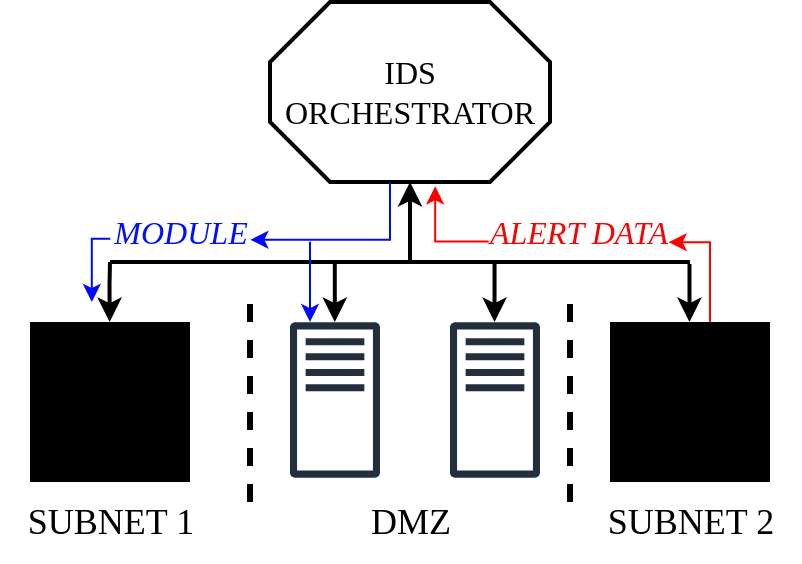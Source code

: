 <mxfile version="26.1.3">
  <diagram name="Page-1" id="822b0af5-4adb-64df-f703-e8dfc1f81529">
    <mxGraphModel dx="538" dy="350" grid="1" gridSize="10" guides="1" tooltips="1" connect="1" arrows="1" fold="1" page="1" pageScale="1" pageWidth="1100" pageHeight="850" background="none" math="0" shadow="0">
      <root>
        <mxCell id="0" />
        <mxCell id="1" parent="0" />
        <mxCell id="7KQYELL113vpT-HHjXbx-2" value="&lt;font style=&quot;font-size: 16px;&quot;&gt;IDS ORCHESTRATOR&lt;/font&gt;" style="whiteSpace=wrap;shape=mxgraph.basic.octagon2;align=center;verticalAlign=middle;dx=15;fontSize=12;textShadow=0;fontFamily=Times New Roman;spacing=2;strokeWidth=2;html=1;" vertex="1" parent="1">
          <mxGeometry x="570" y="230" width="140" height="90" as="geometry" />
        </mxCell>
        <mxCell id="7KQYELL113vpT-HHjXbx-3" value="" style="endArrow=none;html=1;rounded=0;strokeWidth=2;" edge="1" parent="1">
          <mxGeometry width="50" height="50" relative="1" as="geometry">
            <mxPoint x="490" y="360" as="sourcePoint" />
            <mxPoint x="780" y="360" as="targetPoint" />
          </mxGeometry>
        </mxCell>
        <mxCell id="7KQYELL113vpT-HHjXbx-5" value="" style="endArrow=classic;html=1;rounded=0;entryX=0.5;entryY=1;entryDx=0;entryDy=0;entryPerimeter=0;strokeWidth=2;" edge="1" parent="1" target="7KQYELL113vpT-HHjXbx-2">
          <mxGeometry width="50" height="50" relative="1" as="geometry">
            <mxPoint x="640" y="360" as="sourcePoint" />
            <mxPoint x="660" y="350" as="targetPoint" />
          </mxGeometry>
        </mxCell>
        <mxCell id="7KQYELL113vpT-HHjXbx-6" value="" style="endArrow=none;dashed=1;html=1;rounded=0;strokeWidth=3;" edge="1" parent="1">
          <mxGeometry width="50" height="50" relative="1" as="geometry">
            <mxPoint x="560" y="480" as="sourcePoint" />
            <mxPoint x="560" y="380" as="targetPoint" />
          </mxGeometry>
        </mxCell>
        <mxCell id="7KQYELL113vpT-HHjXbx-7" value="" style="endArrow=none;dashed=1;html=1;rounded=0;strokeWidth=3;" edge="1" parent="1">
          <mxGeometry width="50" height="50" relative="1" as="geometry">
            <mxPoint x="720" y="480" as="sourcePoint" />
            <mxPoint x="720" y="380" as="targetPoint" />
          </mxGeometry>
        </mxCell>
        <mxCell id="7KQYELL113vpT-HHjXbx-13" value="" style="endArrow=classic;html=1;rounded=0;strokeWidth=2;" edge="1" parent="1" target="7KQYELL113vpT-HHjXbx-67">
          <mxGeometry width="50" height="50" relative="1" as="geometry">
            <mxPoint x="490" y="360" as="sourcePoint" />
            <mxPoint x="490.23" y="390.004" as="targetPoint" />
            <Array as="points">
              <mxPoint x="489.76" y="371.22" />
            </Array>
          </mxGeometry>
        </mxCell>
        <mxCell id="7KQYELL113vpT-HHjXbx-16" value="&lt;font style=&quot;font-size: 18px;&quot; face=&quot;Times New Roman&quot;&gt;SUBNET 1&lt;/font&gt;" style="text;html=1;align=center;verticalAlign=middle;resizable=0;points=[];autosize=1;strokeColor=none;fillColor=none;" vertex="1" parent="1">
          <mxGeometry x="435" y="470" width="110" height="40" as="geometry" />
        </mxCell>
        <mxCell id="7KQYELL113vpT-HHjXbx-19" value="" style="endArrow=classic;html=1;rounded=0;entryX=0.421;entryY=-0.019;entryDx=0;entryDy=0;entryPerimeter=0;strokeWidth=2;" edge="1" parent="1">
          <mxGeometry width="50" height="50" relative="1" as="geometry">
            <mxPoint x="779.74" y="361" as="sourcePoint" />
            <mxPoint x="779.74" y="390" as="targetPoint" />
          </mxGeometry>
        </mxCell>
        <mxCell id="7KQYELL113vpT-HHjXbx-21" value="&lt;font style=&quot;font-size: 18px;&quot; face=&quot;Times New Roman&quot;&gt;SUBNET 2&lt;/font&gt;" style="text;html=1;align=center;verticalAlign=middle;resizable=0;points=[];autosize=1;strokeColor=none;fillColor=none;" vertex="1" parent="1">
          <mxGeometry x="725" y="470" width="110" height="40" as="geometry" />
        </mxCell>
        <mxCell id="7KQYELL113vpT-HHjXbx-70" value="" style="edgeStyle=orthogonalEdgeStyle;rounded=0;orthogonalLoop=1;jettySize=auto;html=1;strokeColor=#0008FF;" edge="1" parent="1">
          <mxGeometry relative="1" as="geometry">
            <mxPoint x="590" y="349.84" as="sourcePoint" />
            <mxPoint x="590" y="390.003" as="targetPoint" />
            <Array as="points">
              <mxPoint x="590" y="359.84" />
              <mxPoint x="590" y="359.84" />
            </Array>
          </mxGeometry>
        </mxCell>
        <mxCell id="7KQYELL113vpT-HHjXbx-22" value="" style="sketch=0;outlineConnect=0;fontColor=#232F3E;gradientColor=none;fillColor=#232F3D;strokeColor=none;dashed=0;verticalLabelPosition=bottom;verticalAlign=top;align=center;html=1;fontSize=12;fontStyle=0;aspect=fixed;pointerEvents=1;shape=mxgraph.aws4.traditional_server;" vertex="1" parent="1">
          <mxGeometry x="580" y="390" width="45" height="78" as="geometry" />
        </mxCell>
        <mxCell id="7KQYELL113vpT-HHjXbx-23" value="" style="sketch=0;outlineConnect=0;fontColor=#232F3E;gradientColor=none;fillColor=#232F3D;strokeColor=none;dashed=0;verticalLabelPosition=bottom;verticalAlign=top;align=center;html=1;fontSize=12;fontStyle=0;aspect=fixed;pointerEvents=1;shape=mxgraph.aws4.traditional_server;" vertex="1" parent="1">
          <mxGeometry x="660" y="390" width="45" height="78" as="geometry" />
        </mxCell>
        <mxCell id="7KQYELL113vpT-HHjXbx-24" value="" style="endArrow=classic;html=1;rounded=0;entryX=0.421;entryY=-0.019;entryDx=0;entryDy=0;entryPerimeter=0;strokeWidth=2;" edge="1" parent="1">
          <mxGeometry width="50" height="50" relative="1" as="geometry">
            <mxPoint x="602.4" y="361" as="sourcePoint" />
            <mxPoint x="602.4" y="390" as="targetPoint" />
          </mxGeometry>
        </mxCell>
        <mxCell id="7KQYELL113vpT-HHjXbx-26" value="" style="endArrow=classic;html=1;rounded=0;entryX=0.421;entryY=-0.019;entryDx=0;entryDy=0;entryPerimeter=0;strokeWidth=2;" edge="1" parent="1">
          <mxGeometry width="50" height="50" relative="1" as="geometry">
            <mxPoint x="682.27" y="361" as="sourcePoint" />
            <mxPoint x="682.27" y="390" as="targetPoint" />
          </mxGeometry>
        </mxCell>
        <mxCell id="7KQYELL113vpT-HHjXbx-27" value="&lt;font style=&quot;font-size: 18px;&quot; face=&quot;Times New Roman&quot;&gt;DMZ&lt;/font&gt;" style="text;html=1;align=center;verticalAlign=middle;resizable=0;points=[];autosize=1;strokeColor=none;fillColor=none;" vertex="1" parent="1">
          <mxGeometry x="610" y="470" width="60" height="40" as="geometry" />
        </mxCell>
        <mxCell id="7KQYELL113vpT-HHjXbx-68" value="" style="edgeStyle=orthogonalEdgeStyle;rounded=0;orthogonalLoop=1;jettySize=auto;html=1;entryX=0.993;entryY=0.669;entryDx=0;entryDy=0;entryPerimeter=0;strokeColor=#FF0000;" edge="1" parent="1" source="7KQYELL113vpT-HHjXbx-65" target="7KQYELL113vpT-HHjXbx-36">
          <mxGeometry relative="1" as="geometry">
            <Array as="points">
              <mxPoint x="790" y="350" />
            </Array>
          </mxGeometry>
        </mxCell>
        <mxCell id="7KQYELL113vpT-HHjXbx-69" value="" style="edgeStyle=orthogonalEdgeStyle;rounded=0;orthogonalLoop=1;jettySize=auto;html=1;exitX=-0.008;exitY=0.657;exitDx=0;exitDy=0;exitPerimeter=0;entryX=0.59;entryY=1.024;entryDx=0;entryDy=0;entryPerimeter=0;strokeColor=#FF0000;" edge="1" parent="1" source="7KQYELL113vpT-HHjXbx-36" target="7KQYELL113vpT-HHjXbx-2">
          <mxGeometry relative="1" as="geometry">
            <Array as="points">
              <mxPoint x="653" y="350" />
            </Array>
          </mxGeometry>
        </mxCell>
        <mxCell id="7KQYELL113vpT-HHjXbx-36" value="&lt;font style=&quot;font-size: 16px;&quot;&gt;ALERT DATA&lt;/font&gt;" style="text;html=1;align=center;verticalAlign=middle;resizable=0;points=[];autosize=1;strokeColor=none;fillColor=none;fontSize=11;fontStyle=2;opacity=0;fontColor=light-dark(#f60404, #ededed);rounded=0;fontFamily=Times New Roman;spacingLeft=-12;spacingRight=-10;" vertex="1" parent="1">
          <mxGeometry x="680" y="330" width="90" height="30" as="geometry" />
        </mxCell>
        <mxCell id="7KQYELL113vpT-HHjXbx-44" value="" style="edgeStyle=orthogonalEdgeStyle;rounded=0;orthogonalLoop=1;jettySize=auto;html=1;strokeColor=light-dark(#0008FF,#EDEDED);exitX=0.002;exitY=0.612;exitDx=0;exitDy=0;exitPerimeter=0;" edge="1" parent="1" source="7KQYELL113vpT-HHjXbx-41">
          <mxGeometry relative="1" as="geometry">
            <mxPoint x="490.0" y="343.83" as="sourcePoint" />
            <mxPoint x="480.91" y="380" as="targetPoint" />
          </mxGeometry>
        </mxCell>
        <mxCell id="7KQYELL113vpT-HHjXbx-54" value="" style="edgeStyle=orthogonalEdgeStyle;rounded=0;orthogonalLoop=1;jettySize=auto;html=1;strokeColor=#0008FF;entryX=1.017;entryY=0.63;entryDx=0;entryDy=0;entryPerimeter=0;" edge="1" parent="1">
          <mxGeometry relative="1" as="geometry">
            <mxPoint x="630" y="320" as="sourcePoint" />
            <mxPoint x="560.19" y="348.9" as="targetPoint" />
            <Array as="points">
              <mxPoint x="630" y="320" />
              <mxPoint x="630" y="349" />
            </Array>
          </mxGeometry>
        </mxCell>
        <mxCell id="7KQYELL113vpT-HHjXbx-41" value="&lt;font style=&quot;font-size: 16px;&quot;&gt;MODULE&lt;/font&gt;" style="text;html=1;align=center;verticalAlign=middle;resizable=0;points=[];autosize=1;strokeColor=none;fillColor=none;fontSize=11;fontStyle=2;opacity=0;fontColor=light-dark(#0011fa, #ededed);rounded=0;fontFamily=Times New Roman;spacingLeft=-10;spacingRight=-9;" vertex="1" parent="1">
          <mxGeometry x="490" y="330" width="70" height="30" as="geometry" />
        </mxCell>
        <mxCell id="7KQYELL113vpT-HHjXbx-65" value="" style="fillColor=#000000;aspect=fixed;sketch=0;pointerEvents=1;shadow=0;dashed=0;html=1;strokeColor=none;labelPosition=center;verticalLabelPosition=bottom;outlineConnect=0;verticalAlign=top;align=center;shape=mxgraph.openstack.neutron_subnet;" vertex="1" parent="1">
          <mxGeometry x="740" y="390" width="80" height="80" as="geometry" />
        </mxCell>
        <mxCell id="7KQYELL113vpT-HHjXbx-67" value="" style="fillColor=#000000;aspect=fixed;sketch=0;pointerEvents=1;shadow=0;dashed=0;html=1;strokeColor=none;labelPosition=center;verticalLabelPosition=bottom;outlineConnect=0;verticalAlign=top;align=center;shape=mxgraph.openstack.neutron_subnet;" vertex="1" parent="1">
          <mxGeometry x="450" y="390" width="80" height="80" as="geometry" />
        </mxCell>
      </root>
    </mxGraphModel>
  </diagram>
</mxfile>
